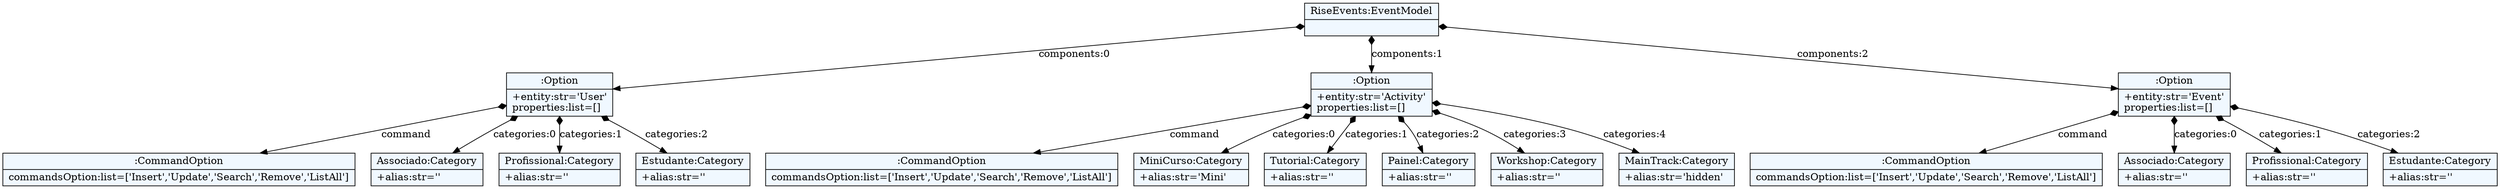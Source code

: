 
    digraph xtext {
    fontname = "Bitstream Vera Sans"
    fontsize = 8
    node[
        shape=record,
        style=filled,
        fillcolor=aliceblue
    ]
    nodesep = 0.3
    edge[dir=black,arrowtail=empty]


4522474912 -> 4522474128 [label="components:0" arrowtail=diamond dir=both]
4522474128 -> 4522645376 [label="command" arrowtail=diamond dir=both]
4522645376[label="{:CommandOption|commandsOption:list=['Insert','Update','Search','Remove','ListAll']\l}"]
4522474128 -> 4522620128 [label="categories:0" arrowtail=diamond dir=both]
4522620128[label="{Associado:Category|+alias:str=''\l}"]
4522474128 -> 4522622480 [label="categories:1" arrowtail=diamond dir=both]
4522622480[label="{Profissional:Category|+alias:str=''\l}"]
4522474128 -> 4522622144 [label="categories:2" arrowtail=diamond dir=both]
4522622144[label="{Estudante:Category|+alias:str=''\l}"]
4522474128[label="{:Option|+entity:str='User'\lproperties:list=[]\l}"]
4522474912 -> 4522644480 [label="components:1" arrowtail=diamond dir=both]
4522644480 -> 4522644704 [label="command" arrowtail=diamond dir=both]
4522644704[label="{:CommandOption|commandsOption:list=['Insert','Update','Search','Remove','ListAll']\l}"]
4522644480 -> 4522622872 [label="categories:0" arrowtail=diamond dir=both]
4522622872[label="{MiniCurso:Category|+alias:str='Mini'\l}"]
4522644480 -> 4522619176 [label="categories:1" arrowtail=diamond dir=both]
4522619176[label="{Tutorial:Category|+alias:str=''\l}"]
4522644480 -> 4522585336 [label="categories:2" arrowtail=diamond dir=both]
4522585336[label="{Painel:Category|+alias:str=''\l}"]
4522644480 -> 4522585056 [label="categories:3" arrowtail=diamond dir=both]
4522585056[label="{Workshop:Category|+alias:str=''\l}"]
4522644480 -> 4522584944 [label="categories:4" arrowtail=diamond dir=both]
4522584944[label="{MainTrack:Category|+alias:str='hidden'\l}"]
4522644480[label="{:Option|+entity:str='Activity'\lproperties:list=[]\l}"]
4522474912 -> 4522646664 [label="components:2" arrowtail=diamond dir=both]
4522646664 -> 4522621472 [label="command" arrowtail=diamond dir=both]
4522621472[label="{:CommandOption|commandsOption:list=['Insert','Update','Search','Remove','ListAll']\l}"]
4522646664 -> 4522583376 [label="categories:0" arrowtail=diamond dir=both]
4522583376[label="{Associado:Category|+alias:str=''\l}"]
4522646664 -> 4522583264 [label="categories:1" arrowtail=diamond dir=both]
4522583264[label="{Profissional:Category|+alias:str=''\l}"]
4522646664 -> 4522582144 [label="categories:2" arrowtail=diamond dir=both]
4522582144[label="{Estudante:Category|+alias:str=''\l}"]
4522646664[label="{:Option|+entity:str='Event'\lproperties:list=[]\l}"]
4522474912[label="{RiseEvents:EventModel|}"]

}

